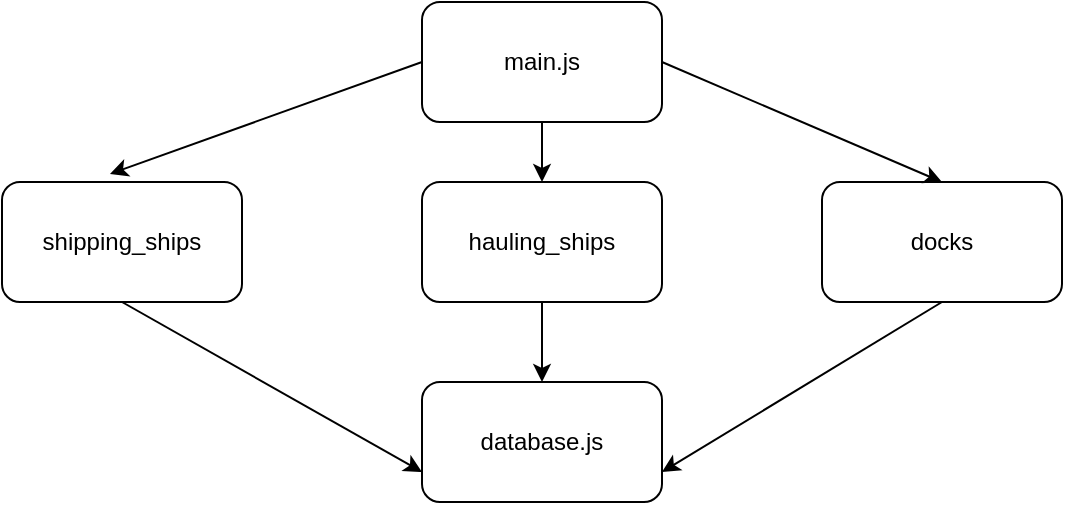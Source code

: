 <mxfile>
    <diagram id="vzfbBrLScGz8fZfMV9-x" name="Page-1">
        <mxGraphModel dx="876" dy="622" grid="1" gridSize="10" guides="1" tooltips="1" connect="1" arrows="1" fold="1" page="1" pageScale="1" pageWidth="850" pageHeight="1100" math="0" shadow="0">
            <root>
                <mxCell id="0"/>
                <mxCell id="1" parent="0"/>
                <mxCell id="2" value="database.js" style="rounded=1;whiteSpace=wrap;html=1;" vertex="1" parent="1">
                    <mxGeometry x="320" y="270" width="120" height="60" as="geometry"/>
                </mxCell>
                <mxCell id="9" style="edgeStyle=none;html=1;exitX=0.5;exitY=1;exitDx=0;exitDy=0;entryX=1;entryY=0.75;entryDx=0;entryDy=0;" edge="1" parent="1" source="3" target="2">
                    <mxGeometry relative="1" as="geometry"/>
                </mxCell>
                <mxCell id="3" value="docks" style="rounded=1;whiteSpace=wrap;html=1;" vertex="1" parent="1">
                    <mxGeometry x="520" y="170" width="120" height="60" as="geometry"/>
                </mxCell>
                <mxCell id="8" style="edgeStyle=none;html=1;exitX=0.5;exitY=1;exitDx=0;exitDy=0;entryX=0.5;entryY=0;entryDx=0;entryDy=0;" edge="1" parent="1" source="4" target="2">
                    <mxGeometry relative="1" as="geometry"/>
                </mxCell>
                <mxCell id="4" value="hauling_ships" style="rounded=1;whiteSpace=wrap;html=1;" vertex="1" parent="1">
                    <mxGeometry x="320" y="170" width="120" height="60" as="geometry"/>
                </mxCell>
                <mxCell id="7" style="edgeStyle=none;html=1;exitX=0.5;exitY=1;exitDx=0;exitDy=0;entryX=0;entryY=0.75;entryDx=0;entryDy=0;" edge="1" parent="1" source="5" target="2">
                    <mxGeometry relative="1" as="geometry"/>
                </mxCell>
                <mxCell id="5" value="shipping_ships" style="rounded=1;whiteSpace=wrap;html=1;" vertex="1" parent="1">
                    <mxGeometry x="110" y="170" width="120" height="60" as="geometry"/>
                </mxCell>
                <mxCell id="10" style="edgeStyle=none;html=1;exitX=1;exitY=0.5;exitDx=0;exitDy=0;entryX=0.5;entryY=0;entryDx=0;entryDy=0;" edge="1" parent="1" source="6" target="3">
                    <mxGeometry relative="1" as="geometry"/>
                </mxCell>
                <mxCell id="11" style="edgeStyle=none;html=1;exitX=0.5;exitY=1;exitDx=0;exitDy=0;entryX=0.5;entryY=0;entryDx=0;entryDy=0;" edge="1" parent="1" source="6" target="4">
                    <mxGeometry relative="1" as="geometry"/>
                </mxCell>
                <mxCell id="12" style="edgeStyle=none;html=1;exitX=0;exitY=0.5;exitDx=0;exitDy=0;entryX=0.45;entryY=-0.067;entryDx=0;entryDy=0;entryPerimeter=0;" edge="1" parent="1" source="6" target="5">
                    <mxGeometry relative="1" as="geometry"/>
                </mxCell>
                <mxCell id="6" value="main.js" style="rounded=1;whiteSpace=wrap;html=1;" vertex="1" parent="1">
                    <mxGeometry x="320" y="80" width="120" height="60" as="geometry"/>
                </mxCell>
            </root>
        </mxGraphModel>
    </diagram>
</mxfile>